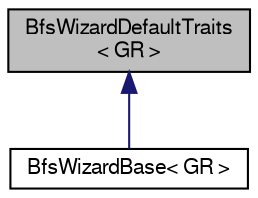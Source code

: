 digraph "BfsWizardDefaultTraits&lt; GR &gt;"
{
 // LATEX_PDF_SIZE
  edge [fontname="FreeSans",fontsize="10",labelfontname="FreeSans",labelfontsize="10"];
  node [fontname="FreeSans",fontsize="10",shape=record];
  Node0 [label="BfsWizardDefaultTraits\l\< GR \>",height=0.2,width=0.4,color="black", fillcolor="grey75", style="filled", fontcolor="black",tooltip="Default traits class of bfs() function."];
  Node0 -> Node1 [dir="back",color="midnightblue",fontsize="10",style="solid",fontname="FreeSans"];
  Node1 [label="BfsWizardBase\< GR \>",height=0.2,width=0.4,color="black", fillcolor="white", style="filled",URL="$a01501.html",tooltip="Default traits class used by BfsWizard."];
}
